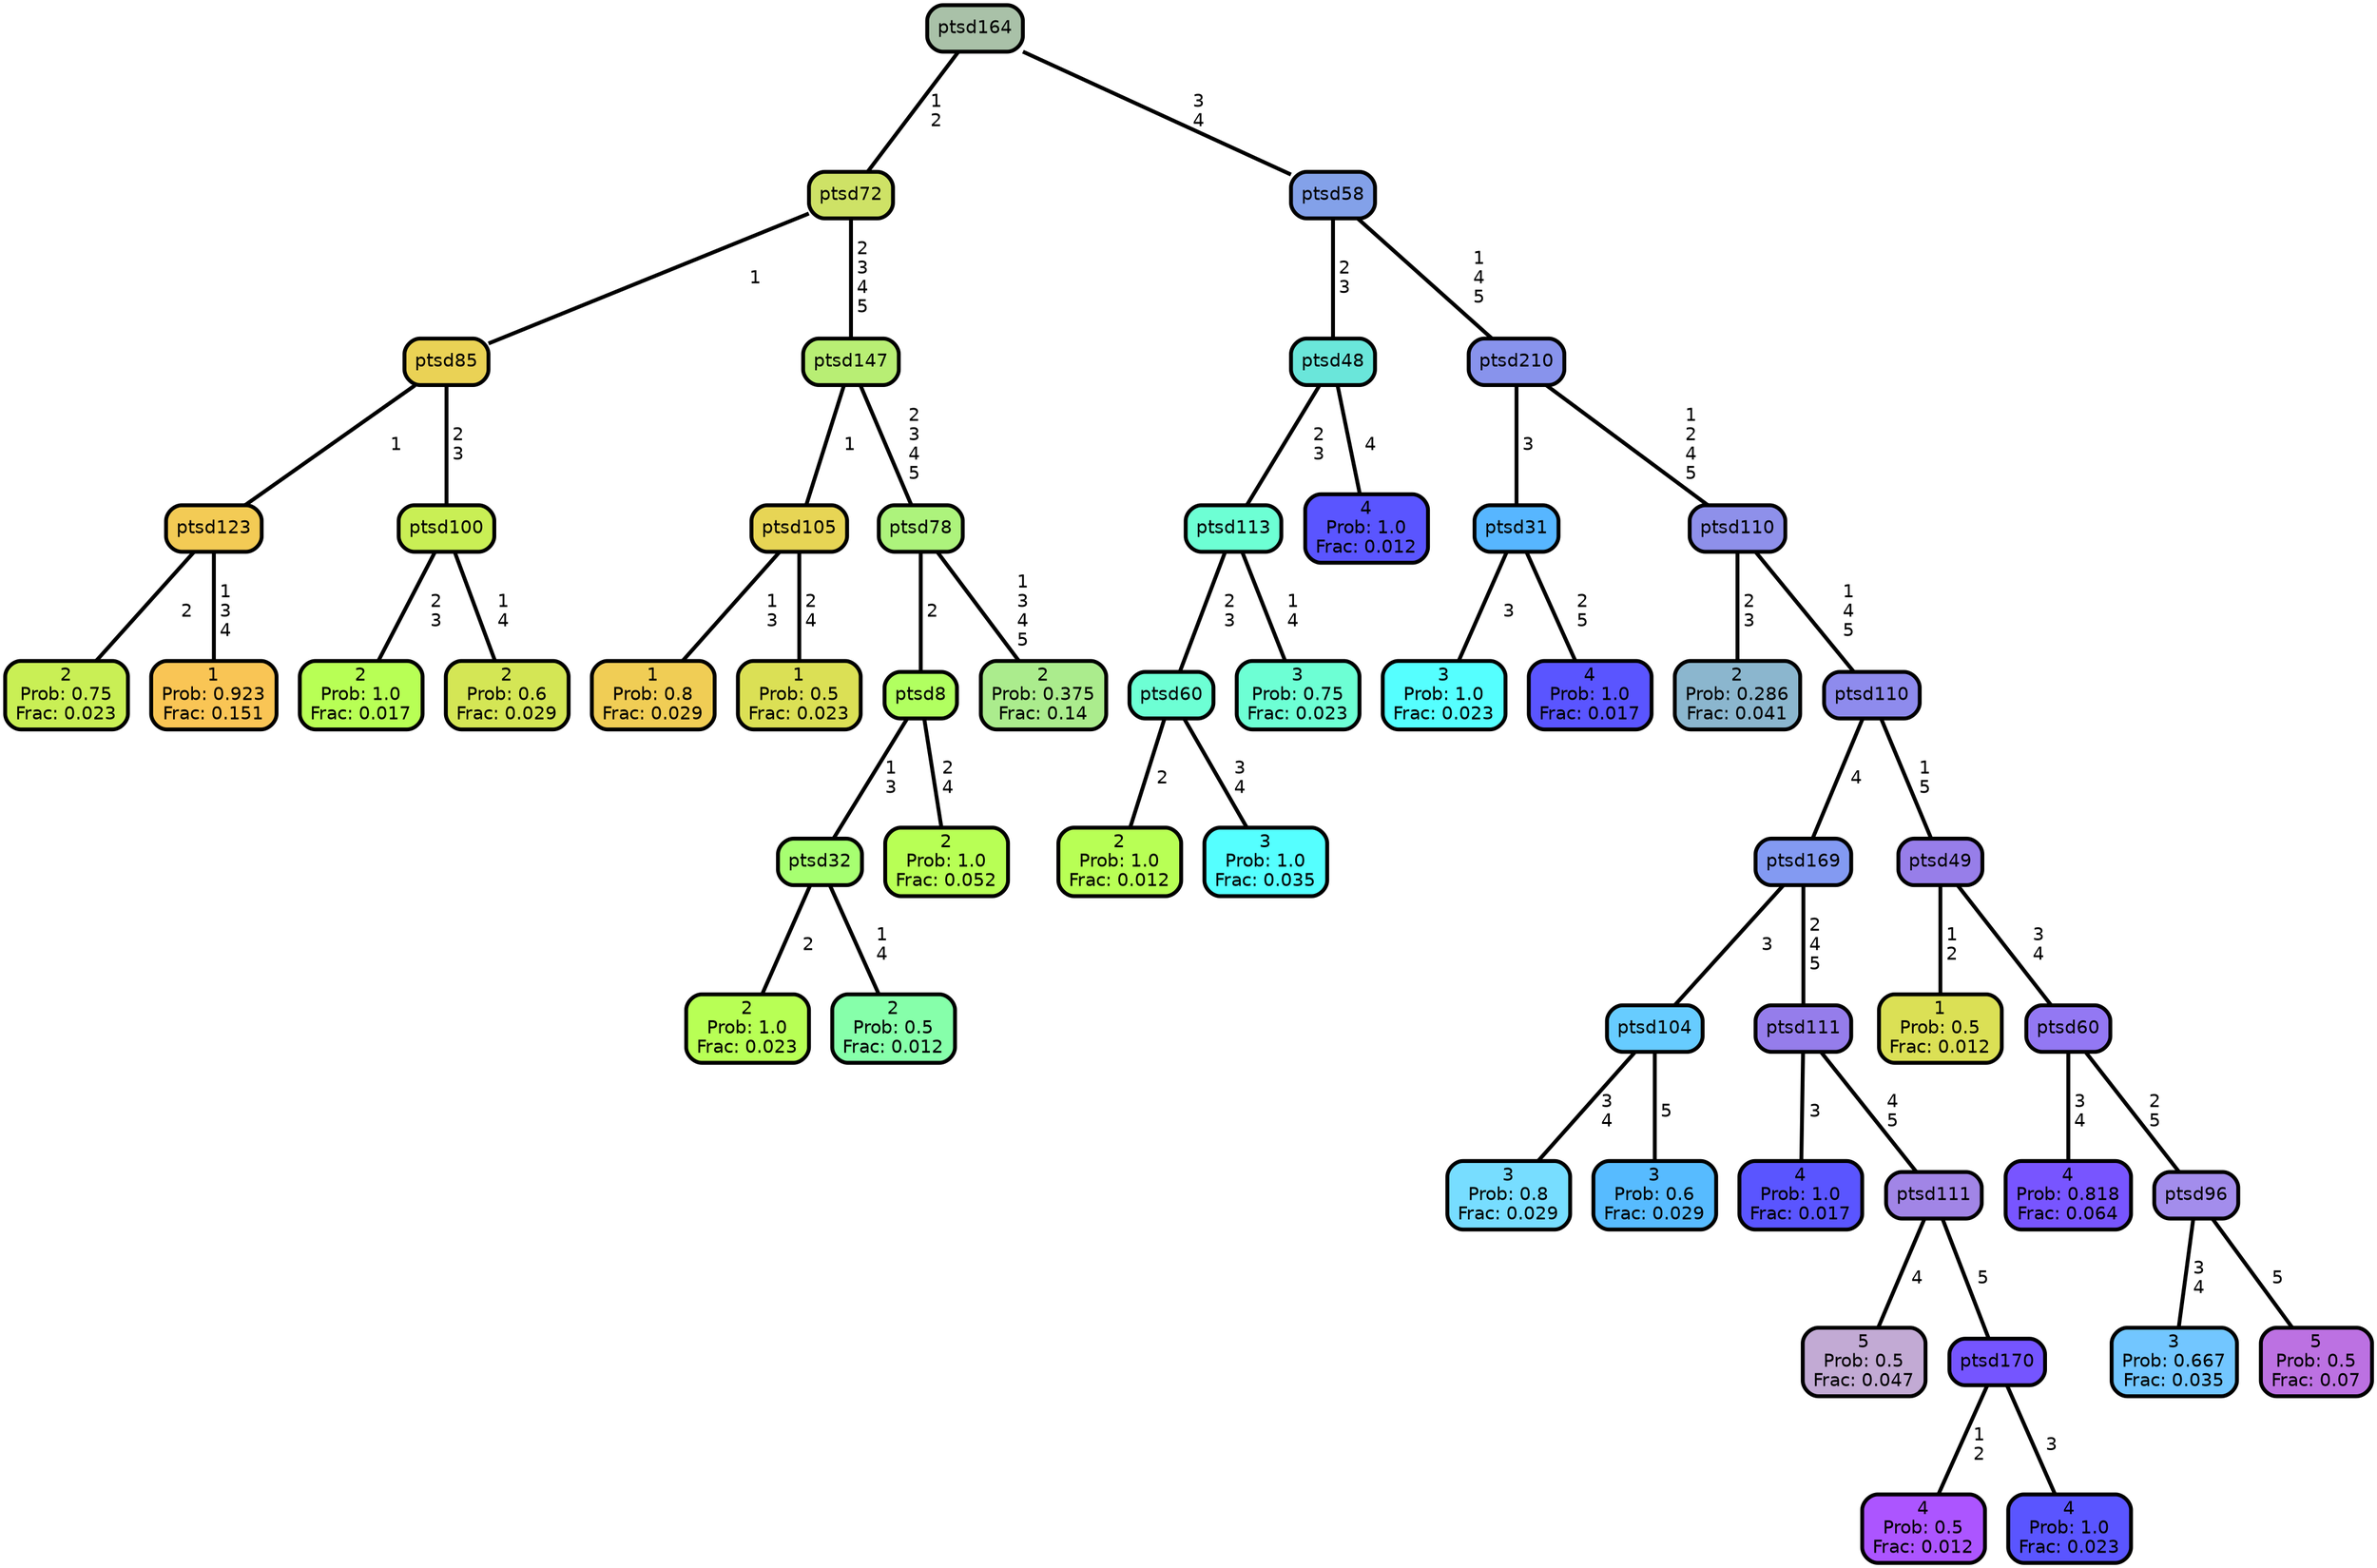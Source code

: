 graph Tree {
node [shape=box, style="filled, rounded",color="black",penwidth="3",fontcolor="black",                 fontname=helvetica] ;
graph [ranksep="0 equally", splines=straight,                 bgcolor=transparent, dpi=200] ;
edge [fontname=helvetica, color=black] ;
0 [label="2
Prob: 0.75
Frac: 0.023", fillcolor="#c9ef55"] ;
1 [label="ptsd123", fillcolor="#f3cb55"] ;
2 [label="1
Prob: 0.923
Frac: 0.151", fillcolor="#f9c555"] ;
3 [label="ptsd85", fillcolor="#ead255"] ;
4 [label="2
Prob: 1.0
Frac: 0.017", fillcolor="#b8ff55"] ;
5 [label="ptsd100", fillcolor="#c9ef55"] ;
6 [label="2
Prob: 0.6
Frac: 0.029", fillcolor="#d4e655"] ;
7 [label="ptsd72", fillcolor="#cee266"] ;
8 [label="1
Prob: 0.8
Frac: 0.029", fillcolor="#f0cd55"] ;
9 [label="ptsd105", fillcolor="#e7d555"] ;
10 [label="1
Prob: 0.5
Frac: 0.023", fillcolor="#dbe055"] ;
11 [label="ptsd147", fillcolor="#b8ee74"] ;
12 [label="2
Prob: 1.0
Frac: 0.023", fillcolor="#b8ff55"] ;
13 [label="ptsd32", fillcolor="#a7ff71"] ;
14 [label="2
Prob: 0.5
Frac: 0.012", fillcolor="#86ffaa"] ;
15 [label="ptsd8", fillcolor="#b1ff60"] ;
16 [label="2
Prob: 1.0
Frac: 0.052", fillcolor="#b8ff55"] ;
17 [label="ptsd78", fillcolor="#adf37c"] ;
18 [label="2
Prob: 0.375
Frac: 0.14", fillcolor="#abec8d"] ;
19 [label="ptsd164", fillcolor="#a9c1a8"] ;
20 [label="2
Prob: 1.0
Frac: 0.012", fillcolor="#b8ff55"] ;
21 [label="ptsd60", fillcolor="#6dffd4"] ;
22 [label="3
Prob: 1.0
Frac: 0.035", fillcolor="#55ffff"] ;
23 [label="ptsd113", fillcolor="#6dffd4"] ;
24 [label="3
Prob: 0.75
Frac: 0.023", fillcolor="#6dffd4"] ;
25 [label="ptsd48", fillcolor="#6ae6da"] ;
26 [label="4
Prob: 1.0
Frac: 0.012", fillcolor="#5a55ff"] ;
27 [label="ptsd58", fillcolor="#83a1e9"] ;
28 [label="3
Prob: 1.0
Frac: 0.023", fillcolor="#55ffff"] ;
29 [label="ptsd31", fillcolor="#57b6ff"] ;
30 [label="4
Prob: 1.0
Frac: 0.017", fillcolor="#5a55ff"] ;
31 [label="ptsd210", fillcolor="#8893ec"] ;
32 [label="2
Prob: 0.286
Frac: 0.041", fillcolor="#8bb6ce"] ;
33 [label="ptsd110", fillcolor="#8e90ea"] ;
34 [label="3
Prob: 0.8
Frac: 0.029", fillcolor="#77ddff"] ;
35 [label="ptsd104", fillcolor="#67ccff"] ;
36 [label="3
Prob: 0.6
Frac: 0.029", fillcolor="#57bbff"] ;
37 [label="ptsd169", fillcolor="#839af2"] ;
38 [label="4
Prob: 1.0
Frac: 0.017", fillcolor="#5a55ff"] ;
39 [label="ptsd111", fillcolor="#957deb"] ;
40 [label="5
Prob: 0.5
Frac: 0.047", fillcolor="#c2aad4"] ;
41 [label="ptsd111", fillcolor="#a185e6"] ;
42 [label="4
Prob: 0.5
Frac: 0.012", fillcolor="#ac55ff"] ;
43 [label="ptsd170", fillcolor="#7555ff"] ;
44 [label="4
Prob: 1.0
Frac: 0.023", fillcolor="#5a55ff"] ;
45 [label="ptsd110", fillcolor="#8e8bed"] ;
46 [label="1
Prob: 0.5
Frac: 0.012", fillcolor="#dbe055"] ;
47 [label="ptsd49", fillcolor="#977ee9"] ;
48 [label="4
Prob: 0.818
Frac: 0.064", fillcolor="#7855ff"] ;
49 [label="ptsd60", fillcolor="#9378f3"] ;
50 [label="3
Prob: 0.667
Frac: 0.035", fillcolor="#72c6ff"] ;
51 [label="ptsd96", fillcolor="#a38dec"] ;
52 [label="5
Prob: 0.5
Frac: 0.07", fillcolor="#bc71e2"] ;
1 -- 0 [label=" 2",penwidth=3] ;
1 -- 2 [label=" 1\n 3\n 4",penwidth=3] ;
3 -- 1 [label=" 1",penwidth=3] ;
3 -- 5 [label=" 2\n 3",penwidth=3] ;
5 -- 4 [label=" 2\n 3",penwidth=3] ;
5 -- 6 [label=" 1\n 4",penwidth=3] ;
7 -- 3 [label=" 1",penwidth=3] ;
7 -- 11 [label=" 2\n 3\n 4\n 5",penwidth=3] ;
9 -- 8 [label=" 1\n 3",penwidth=3] ;
9 -- 10 [label=" 2\n 4",penwidth=3] ;
11 -- 9 [label=" 1",penwidth=3] ;
11 -- 17 [label=" 2\n 3\n 4\n 5",penwidth=3] ;
13 -- 12 [label=" 2",penwidth=3] ;
13 -- 14 [label=" 1\n 4",penwidth=3] ;
15 -- 13 [label=" 1\n 3",penwidth=3] ;
15 -- 16 [label=" 2\n 4",penwidth=3] ;
17 -- 15 [label=" 2",penwidth=3] ;
17 -- 18 [label=" 1\n 3\n 4\n 5",penwidth=3] ;
19 -- 7 [label=" 1\n 2",penwidth=3] ;
19 -- 27 [label=" 3\n 4",penwidth=3] ;
21 -- 20 [label=" 2",penwidth=3] ;
21 -- 22 [label=" 3\n 4",penwidth=3] ;
23 -- 21 [label=" 2\n 3",penwidth=3] ;
23 -- 24 [label=" 1\n 4",penwidth=3] ;
25 -- 23 [label=" 2\n 3",penwidth=3] ;
25 -- 26 [label=" 4",penwidth=3] ;
27 -- 25 [label=" 2\n 3",penwidth=3] ;
27 -- 31 [label=" 1\n 4\n 5",penwidth=3] ;
29 -- 28 [label=" 3",penwidth=3] ;
29 -- 30 [label=" 2\n 5",penwidth=3] ;
31 -- 29 [label=" 3",penwidth=3] ;
31 -- 33 [label=" 1\n 2\n 4\n 5",penwidth=3] ;
33 -- 32 [label=" 2\n 3",penwidth=3] ;
33 -- 45 [label=" 1\n 4\n 5",penwidth=3] ;
35 -- 34 [label=" 3\n 4",penwidth=3] ;
35 -- 36 [label=" 5",penwidth=3] ;
37 -- 35 [label=" 3",penwidth=3] ;
37 -- 39 [label=" 2\n 4\n 5",penwidth=3] ;
39 -- 38 [label=" 3",penwidth=3] ;
39 -- 41 [label=" 4\n 5",penwidth=3] ;
41 -- 40 [label=" 4",penwidth=3] ;
41 -- 43 [label=" 5",penwidth=3] ;
43 -- 42 [label=" 1\n 2",penwidth=3] ;
43 -- 44 [label=" 3",penwidth=3] ;
45 -- 37 [label=" 4",penwidth=3] ;
45 -- 47 [label=" 1\n 5",penwidth=3] ;
47 -- 46 [label=" 1\n 2",penwidth=3] ;
47 -- 49 [label=" 3\n 4",penwidth=3] ;
49 -- 48 [label=" 3\n 4",penwidth=3] ;
49 -- 51 [label=" 2\n 5",penwidth=3] ;
51 -- 50 [label=" 3\n 4",penwidth=3] ;
51 -- 52 [label=" 5",penwidth=3] ;
{rank = same;}}